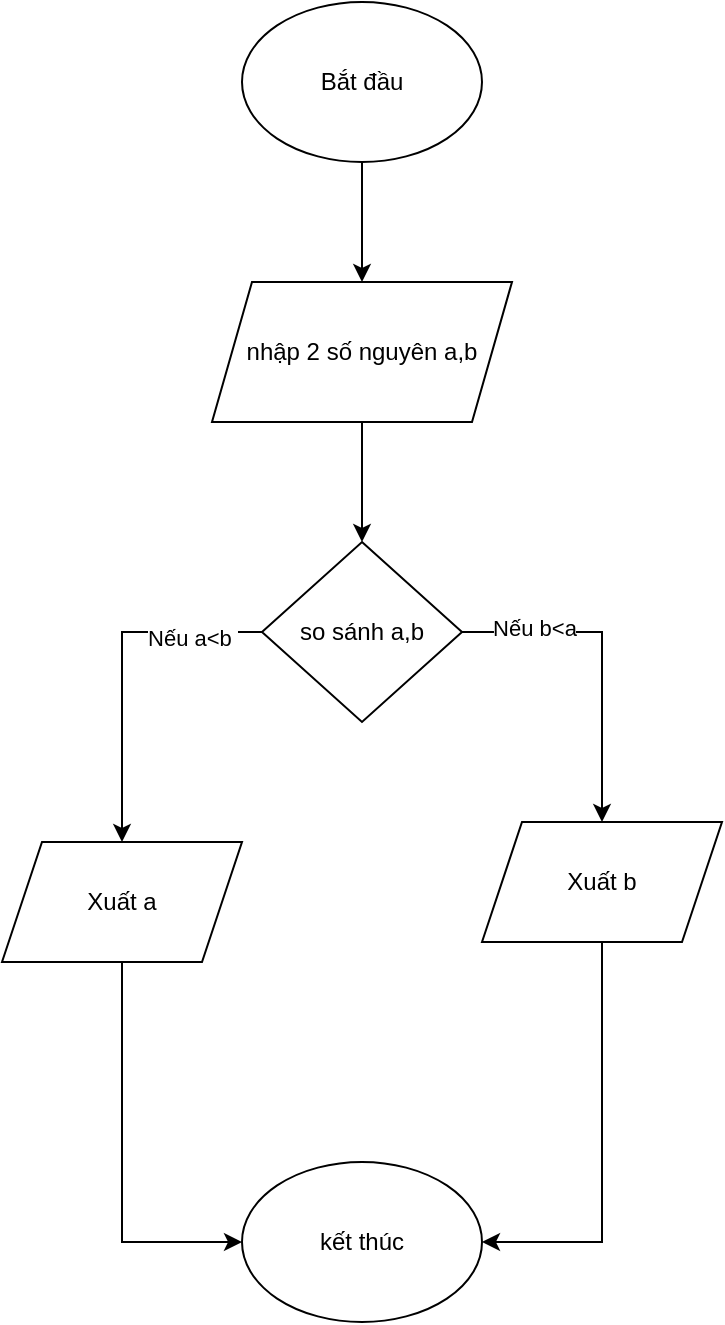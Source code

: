 <mxfile version="28.1.2">
  <diagram name="Trang-1" id="0qXVWpy-Uxbt2l1cxpV7">
    <mxGraphModel dx="913" dy="832" grid="1" gridSize="10" guides="1" tooltips="1" connect="1" arrows="1" fold="1" page="1" pageScale="1" pageWidth="827" pageHeight="1169" math="0" shadow="0">
      <root>
        <mxCell id="0" />
        <mxCell id="1" parent="0" />
        <mxCell id="5b-cTe37oGvNMGPOPZca-7" style="edgeStyle=orthogonalEdgeStyle;rounded=0;orthogonalLoop=1;jettySize=auto;html=1;" edge="1" parent="1" source="5b-cTe37oGvNMGPOPZca-1" target="5b-cTe37oGvNMGPOPZca-2">
          <mxGeometry relative="1" as="geometry" />
        </mxCell>
        <mxCell id="5b-cTe37oGvNMGPOPZca-1" value="Bắt đầu" style="ellipse;whiteSpace=wrap;html=1;" vertex="1" parent="1">
          <mxGeometry x="310" y="80" width="120" height="80" as="geometry" />
        </mxCell>
        <mxCell id="5b-cTe37oGvNMGPOPZca-9" style="edgeStyle=orthogonalEdgeStyle;rounded=0;orthogonalLoop=1;jettySize=auto;html=1;exitX=0.5;exitY=1;exitDx=0;exitDy=0;entryX=0.5;entryY=0;entryDx=0;entryDy=0;" edge="1" parent="1" source="5b-cTe37oGvNMGPOPZca-2" target="5b-cTe37oGvNMGPOPZca-3">
          <mxGeometry relative="1" as="geometry" />
        </mxCell>
        <mxCell id="5b-cTe37oGvNMGPOPZca-2" value="nhập 2 số nguyên a,b" style="shape=parallelogram;perimeter=parallelogramPerimeter;whiteSpace=wrap;html=1;fixedSize=1;" vertex="1" parent="1">
          <mxGeometry x="295" y="220" width="150" height="70" as="geometry" />
        </mxCell>
        <mxCell id="5b-cTe37oGvNMGPOPZca-10" style="edgeStyle=orthogonalEdgeStyle;rounded=0;orthogonalLoop=1;jettySize=auto;html=1;exitX=1;exitY=0.5;exitDx=0;exitDy=0;entryX=0.5;entryY=0;entryDx=0;entryDy=0;" edge="1" parent="1" source="5b-cTe37oGvNMGPOPZca-3" target="5b-cTe37oGvNMGPOPZca-4">
          <mxGeometry relative="1" as="geometry" />
        </mxCell>
        <mxCell id="5b-cTe37oGvNMGPOPZca-16" value="Nếu b&amp;lt;a" style="edgeLabel;html=1;align=center;verticalAlign=middle;resizable=0;points=[];" vertex="1" connectable="0" parent="5b-cTe37oGvNMGPOPZca-10">
          <mxGeometry x="-0.564" y="2" relative="1" as="geometry">
            <mxPoint as="offset" />
          </mxGeometry>
        </mxCell>
        <mxCell id="5b-cTe37oGvNMGPOPZca-11" style="edgeStyle=orthogonalEdgeStyle;rounded=0;orthogonalLoop=1;jettySize=auto;html=1;exitX=0;exitY=0.5;exitDx=0;exitDy=0;entryX=0.5;entryY=0;entryDx=0;entryDy=0;" edge="1" parent="1" source="5b-cTe37oGvNMGPOPZca-3" target="5b-cTe37oGvNMGPOPZca-5">
          <mxGeometry relative="1" as="geometry" />
        </mxCell>
        <mxCell id="5b-cTe37oGvNMGPOPZca-15" value="Nếu a&amp;lt;b&amp;nbsp;" style="edgeLabel;html=1;align=center;verticalAlign=middle;resizable=0;points=[];" vertex="1" connectable="0" parent="5b-cTe37oGvNMGPOPZca-11">
          <mxGeometry x="-0.6" y="3" relative="1" as="geometry">
            <mxPoint as="offset" />
          </mxGeometry>
        </mxCell>
        <mxCell id="5b-cTe37oGvNMGPOPZca-3" value="so sánh a,b" style="rhombus;whiteSpace=wrap;html=1;" vertex="1" parent="1">
          <mxGeometry x="320" y="350" width="100" height="90" as="geometry" />
        </mxCell>
        <mxCell id="5b-cTe37oGvNMGPOPZca-13" style="edgeStyle=orthogonalEdgeStyle;rounded=0;orthogonalLoop=1;jettySize=auto;html=1;entryX=1;entryY=0.5;entryDx=0;entryDy=0;" edge="1" parent="1" source="5b-cTe37oGvNMGPOPZca-4" target="5b-cTe37oGvNMGPOPZca-6">
          <mxGeometry relative="1" as="geometry" />
        </mxCell>
        <mxCell id="5b-cTe37oGvNMGPOPZca-4" value="Xuất b" style="shape=parallelogram;perimeter=parallelogramPerimeter;whiteSpace=wrap;html=1;fixedSize=1;" vertex="1" parent="1">
          <mxGeometry x="430" y="490" width="120" height="60" as="geometry" />
        </mxCell>
        <mxCell id="5b-cTe37oGvNMGPOPZca-12" style="edgeStyle=orthogonalEdgeStyle;rounded=0;orthogonalLoop=1;jettySize=auto;html=1;" edge="1" parent="1" source="5b-cTe37oGvNMGPOPZca-5" target="5b-cTe37oGvNMGPOPZca-6">
          <mxGeometry relative="1" as="geometry">
            <Array as="points">
              <mxPoint x="250" y="700" />
            </Array>
          </mxGeometry>
        </mxCell>
        <mxCell id="5b-cTe37oGvNMGPOPZca-5" value="Xuất a" style="shape=parallelogram;perimeter=parallelogramPerimeter;whiteSpace=wrap;html=1;fixedSize=1;" vertex="1" parent="1">
          <mxGeometry x="190" y="500" width="120" height="60" as="geometry" />
        </mxCell>
        <mxCell id="5b-cTe37oGvNMGPOPZca-6" value="kết thúc" style="ellipse;whiteSpace=wrap;html=1;" vertex="1" parent="1">
          <mxGeometry x="310" y="660" width="120" height="80" as="geometry" />
        </mxCell>
      </root>
    </mxGraphModel>
  </diagram>
</mxfile>
